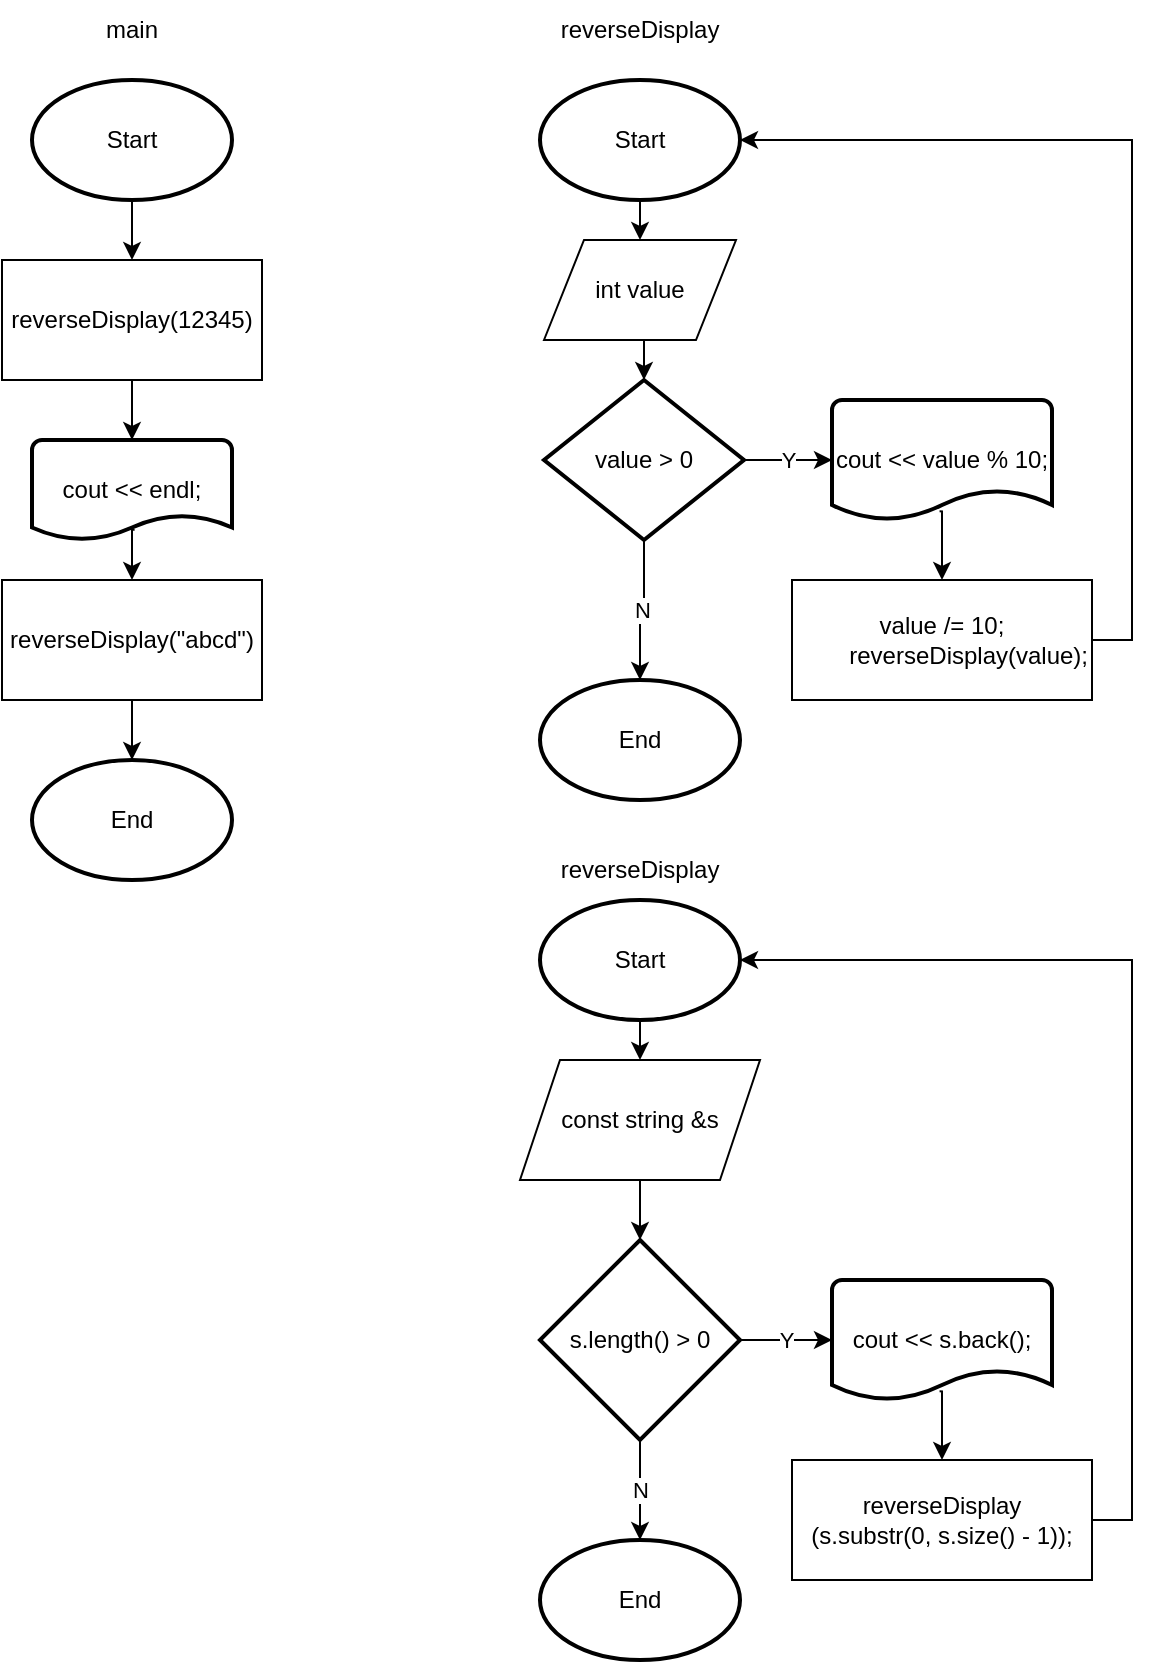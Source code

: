 <mxfile version="21.3.8" type="github">
  <diagram name="페이지-1" id="5ueZ2DrWYhjqE-rU4VgV">
    <mxGraphModel dx="1722" dy="884" grid="1" gridSize="10" guides="1" tooltips="1" connect="1" arrows="1" fold="1" page="1" pageScale="1" pageWidth="827" pageHeight="1169" math="0" shadow="0">
      <root>
        <mxCell id="0" />
        <mxCell id="1" parent="0" />
        <mxCell id="lN9a30b6J-x8Lz3H3lNV-37" style="edgeStyle=orthogonalEdgeStyle;rounded=0;orthogonalLoop=1;jettySize=auto;html=1;exitX=0.5;exitY=1;exitDx=0;exitDy=0;exitPerimeter=0;" edge="1" parent="1" source="lN9a30b6J-x8Lz3H3lNV-1" target="lN9a30b6J-x8Lz3H3lNV-7">
          <mxGeometry relative="1" as="geometry" />
        </mxCell>
        <mxCell id="lN9a30b6J-x8Lz3H3lNV-1" value="Start" style="strokeWidth=2;html=1;shape=mxgraph.flowchart.start_1;whiteSpace=wrap;" vertex="1" parent="1">
          <mxGeometry x="110" y="160" width="100" height="60" as="geometry" />
        </mxCell>
        <mxCell id="lN9a30b6J-x8Lz3H3lNV-2" value="End" style="strokeWidth=2;html=1;shape=mxgraph.flowchart.start_1;whiteSpace=wrap;" vertex="1" parent="1">
          <mxGeometry x="110" y="500" width="100" height="60" as="geometry" />
        </mxCell>
        <mxCell id="lN9a30b6J-x8Lz3H3lNV-3" value="main" style="text;html=1;strokeColor=none;fillColor=none;align=center;verticalAlign=middle;whiteSpace=wrap;rounded=0;" vertex="1" parent="1">
          <mxGeometry x="130" y="120" width="60" height="30" as="geometry" />
        </mxCell>
        <mxCell id="lN9a30b6J-x8Lz3H3lNV-4" value="reverseDisplay" style="text;html=1;strokeColor=none;fillColor=none;align=center;verticalAlign=middle;whiteSpace=wrap;rounded=0;" vertex="1" parent="1">
          <mxGeometry x="384" y="120" width="60" height="30" as="geometry" />
        </mxCell>
        <mxCell id="lN9a30b6J-x8Lz3H3lNV-41" style="edgeStyle=orthogonalEdgeStyle;rounded=0;orthogonalLoop=1;jettySize=auto;html=1;exitX=0.5;exitY=1;exitDx=0;exitDy=0;exitPerimeter=0;entryX=0.5;entryY=0;entryDx=0;entryDy=0;" edge="1" parent="1" source="lN9a30b6J-x8Lz3H3lNV-5" target="lN9a30b6J-x8Lz3H3lNV-36">
          <mxGeometry relative="1" as="geometry" />
        </mxCell>
        <mxCell id="lN9a30b6J-x8Lz3H3lNV-5" value="Start" style="strokeWidth=2;html=1;shape=mxgraph.flowchart.start_1;whiteSpace=wrap;" vertex="1" parent="1">
          <mxGeometry x="364" y="160" width="100" height="60" as="geometry" />
        </mxCell>
        <mxCell id="lN9a30b6J-x8Lz3H3lNV-6" value="End" style="strokeWidth=2;html=1;shape=mxgraph.flowchart.start_1;whiteSpace=wrap;" vertex="1" parent="1">
          <mxGeometry x="364" y="460" width="100" height="60" as="geometry" />
        </mxCell>
        <mxCell id="lN9a30b6J-x8Lz3H3lNV-11" style="edgeStyle=orthogonalEdgeStyle;rounded=0;orthogonalLoop=1;jettySize=auto;html=1;exitX=0.5;exitY=1;exitDx=0;exitDy=0;entryX=0.5;entryY=0;entryDx=0;entryDy=0;entryPerimeter=0;" edge="1" parent="1" source="lN9a30b6J-x8Lz3H3lNV-7" target="lN9a30b6J-x8Lz3H3lNV-9">
          <mxGeometry relative="1" as="geometry" />
        </mxCell>
        <mxCell id="lN9a30b6J-x8Lz3H3lNV-7" value="reverseDisplay(12345)" style="rounded=0;whiteSpace=wrap;html=1;" vertex="1" parent="1">
          <mxGeometry x="95" y="250" width="130" height="60" as="geometry" />
        </mxCell>
        <mxCell id="lN9a30b6J-x8Lz3H3lNV-12" style="edgeStyle=orthogonalEdgeStyle;rounded=0;orthogonalLoop=1;jettySize=auto;html=1;exitX=0.513;exitY=0.897;exitDx=0;exitDy=0;entryX=0.5;entryY=0;entryDx=0;entryDy=0;exitPerimeter=0;" edge="1" parent="1" source="lN9a30b6J-x8Lz3H3lNV-9" target="lN9a30b6J-x8Lz3H3lNV-8">
          <mxGeometry relative="1" as="geometry" />
        </mxCell>
        <mxCell id="lN9a30b6J-x8Lz3H3lNV-13" style="edgeStyle=orthogonalEdgeStyle;rounded=0;orthogonalLoop=1;jettySize=auto;html=1;exitX=0.5;exitY=1;exitDx=0;exitDy=0;entryX=0.5;entryY=0;entryDx=0;entryDy=0;entryPerimeter=0;" edge="1" parent="1" source="lN9a30b6J-x8Lz3H3lNV-8" target="lN9a30b6J-x8Lz3H3lNV-2">
          <mxGeometry relative="1" as="geometry" />
        </mxCell>
        <mxCell id="lN9a30b6J-x8Lz3H3lNV-8" value="reverseDisplay(&quot;abcd&quot;)" style="rounded=0;whiteSpace=wrap;html=1;" vertex="1" parent="1">
          <mxGeometry x="95" y="410" width="130" height="60" as="geometry" />
        </mxCell>
        <mxCell id="lN9a30b6J-x8Lz3H3lNV-9" value="cout &amp;lt;&amp;lt; endl;" style="strokeWidth=2;html=1;shape=mxgraph.flowchart.document2;whiteSpace=wrap;size=0.25;" vertex="1" parent="1">
          <mxGeometry x="110" y="340" width="100" height="50" as="geometry" />
        </mxCell>
        <mxCell id="lN9a30b6J-x8Lz3H3lNV-15" value="N" style="edgeStyle=orthogonalEdgeStyle;rounded=0;orthogonalLoop=1;jettySize=auto;html=1;exitX=0.5;exitY=1;exitDx=0;exitDy=0;exitPerimeter=0;entryX=0.5;entryY=0;entryDx=0;entryDy=0;entryPerimeter=0;" edge="1" parent="1" source="lN9a30b6J-x8Lz3H3lNV-14" target="lN9a30b6J-x8Lz3H3lNV-6">
          <mxGeometry relative="1" as="geometry" />
        </mxCell>
        <mxCell id="lN9a30b6J-x8Lz3H3lNV-19" value="Y" style="edgeStyle=orthogonalEdgeStyle;rounded=0;orthogonalLoop=1;jettySize=auto;html=1;exitX=1;exitY=0.5;exitDx=0;exitDy=0;exitPerimeter=0;entryX=0;entryY=0.5;entryDx=0;entryDy=0;entryPerimeter=0;" edge="1" parent="1" source="lN9a30b6J-x8Lz3H3lNV-14" target="lN9a30b6J-x8Lz3H3lNV-16">
          <mxGeometry relative="1" as="geometry" />
        </mxCell>
        <mxCell id="lN9a30b6J-x8Lz3H3lNV-14" value="value &amp;gt; 0" style="strokeWidth=2;html=1;shape=mxgraph.flowchart.decision;whiteSpace=wrap;" vertex="1" parent="1">
          <mxGeometry x="366" y="310" width="100" height="80" as="geometry" />
        </mxCell>
        <mxCell id="lN9a30b6J-x8Lz3H3lNV-16" value="cout &amp;lt;&amp;lt; value % 10;" style="strokeWidth=2;html=1;shape=mxgraph.flowchart.document2;whiteSpace=wrap;size=0.25;" vertex="1" parent="1">
          <mxGeometry x="510" y="320" width="110" height="60" as="geometry" />
        </mxCell>
        <mxCell id="lN9a30b6J-x8Lz3H3lNV-22" style="edgeStyle=orthogonalEdgeStyle;rounded=0;orthogonalLoop=1;jettySize=auto;html=1;exitX=1;exitY=0.5;exitDx=0;exitDy=0;entryX=1;entryY=0.5;entryDx=0;entryDy=0;entryPerimeter=0;" edge="1" parent="1" source="lN9a30b6J-x8Lz3H3lNV-17" target="lN9a30b6J-x8Lz3H3lNV-5">
          <mxGeometry relative="1" as="geometry">
            <mxPoint x="464" y="220.0" as="targetPoint" />
          </mxGeometry>
        </mxCell>
        <mxCell id="lN9a30b6J-x8Lz3H3lNV-23" style="edgeStyle=orthogonalEdgeStyle;rounded=0;orthogonalLoop=1;jettySize=auto;html=1;exitX=0.489;exitY=0.928;exitDx=0;exitDy=0;entryX=0.5;entryY=0;entryDx=0;entryDy=0;exitPerimeter=0;" edge="1" parent="1" source="lN9a30b6J-x8Lz3H3lNV-16" target="lN9a30b6J-x8Lz3H3lNV-17">
          <mxGeometry relative="1" as="geometry" />
        </mxCell>
        <mxCell id="lN9a30b6J-x8Lz3H3lNV-17" value="value /= 10;&#xa;        reverseDisplay(value);" style="rounded=0;whiteSpace=wrap;html=1;" vertex="1" parent="1">
          <mxGeometry x="490" y="410" width="150" height="60" as="geometry" />
        </mxCell>
        <mxCell id="lN9a30b6J-x8Lz3H3lNV-24" value="reverseDisplay" style="text;html=1;strokeColor=none;fillColor=none;align=center;verticalAlign=middle;whiteSpace=wrap;rounded=0;" vertex="1" parent="1">
          <mxGeometry x="384" y="540" width="60" height="30" as="geometry" />
        </mxCell>
        <mxCell id="lN9a30b6J-x8Lz3H3lNV-39" style="edgeStyle=orthogonalEdgeStyle;rounded=0;orthogonalLoop=1;jettySize=auto;html=1;exitX=0.5;exitY=1;exitDx=0;exitDy=0;exitPerimeter=0;entryX=0.5;entryY=0;entryDx=0;entryDy=0;" edge="1" parent="1" source="lN9a30b6J-x8Lz3H3lNV-26" target="lN9a30b6J-x8Lz3H3lNV-38">
          <mxGeometry relative="1" as="geometry" />
        </mxCell>
        <mxCell id="lN9a30b6J-x8Lz3H3lNV-26" value="Start" style="strokeWidth=2;html=1;shape=mxgraph.flowchart.start_1;whiteSpace=wrap;" vertex="1" parent="1">
          <mxGeometry x="364" y="570" width="100" height="60" as="geometry" />
        </mxCell>
        <mxCell id="lN9a30b6J-x8Lz3H3lNV-27" value="End" style="strokeWidth=2;html=1;shape=mxgraph.flowchart.start_1;whiteSpace=wrap;" vertex="1" parent="1">
          <mxGeometry x="364" y="890" width="100" height="60" as="geometry" />
        </mxCell>
        <mxCell id="lN9a30b6J-x8Lz3H3lNV-28" value="N" style="edgeStyle=orthogonalEdgeStyle;rounded=0;orthogonalLoop=1;jettySize=auto;html=1;exitX=0.5;exitY=1;exitDx=0;exitDy=0;exitPerimeter=0;entryX=0.5;entryY=0;entryDx=0;entryDy=0;entryPerimeter=0;" edge="1" parent="1" source="lN9a30b6J-x8Lz3H3lNV-30" target="lN9a30b6J-x8Lz3H3lNV-27">
          <mxGeometry relative="1" as="geometry" />
        </mxCell>
        <mxCell id="lN9a30b6J-x8Lz3H3lNV-29" value="Y" style="edgeStyle=orthogonalEdgeStyle;rounded=0;orthogonalLoop=1;jettySize=auto;html=1;exitX=1;exitY=0.5;exitDx=0;exitDy=0;exitPerimeter=0;entryX=0;entryY=0.5;entryDx=0;entryDy=0;entryPerimeter=0;" edge="1" parent="1" source="lN9a30b6J-x8Lz3H3lNV-30" target="lN9a30b6J-x8Lz3H3lNV-31">
          <mxGeometry relative="1" as="geometry" />
        </mxCell>
        <mxCell id="lN9a30b6J-x8Lz3H3lNV-30" value="s.length() &amp;gt; 0" style="strokeWidth=2;html=1;shape=mxgraph.flowchart.decision;whiteSpace=wrap;" vertex="1" parent="1">
          <mxGeometry x="364" y="740" width="100" height="100" as="geometry" />
        </mxCell>
        <mxCell id="lN9a30b6J-x8Lz3H3lNV-31" value="cout &amp;lt;&amp;lt; s.back();" style="strokeWidth=2;html=1;shape=mxgraph.flowchart.document2;whiteSpace=wrap;size=0.25;" vertex="1" parent="1">
          <mxGeometry x="510" y="760" width="110" height="60" as="geometry" />
        </mxCell>
        <mxCell id="lN9a30b6J-x8Lz3H3lNV-32" style="edgeStyle=orthogonalEdgeStyle;rounded=0;orthogonalLoop=1;jettySize=auto;html=1;exitX=1;exitY=0.5;exitDx=0;exitDy=0;entryX=1;entryY=0.5;entryDx=0;entryDy=0;entryPerimeter=0;" edge="1" parent="1" source="lN9a30b6J-x8Lz3H3lNV-34" target="lN9a30b6J-x8Lz3H3lNV-26">
          <mxGeometry relative="1" as="geometry" />
        </mxCell>
        <mxCell id="lN9a30b6J-x8Lz3H3lNV-33" style="edgeStyle=orthogonalEdgeStyle;rounded=0;orthogonalLoop=1;jettySize=auto;html=1;exitX=0.489;exitY=0.928;exitDx=0;exitDy=0;entryX=0.5;entryY=0;entryDx=0;entryDy=0;exitPerimeter=0;" edge="1" parent="1" source="lN9a30b6J-x8Lz3H3lNV-31" target="lN9a30b6J-x8Lz3H3lNV-34">
          <mxGeometry relative="1" as="geometry" />
        </mxCell>
        <mxCell id="lN9a30b6J-x8Lz3H3lNV-34" value="reverseDisplay&lt;br&gt;(s.substr(0, s.size() - 1));" style="rounded=0;whiteSpace=wrap;html=1;" vertex="1" parent="1">
          <mxGeometry x="490" y="850" width="150" height="60" as="geometry" />
        </mxCell>
        <mxCell id="lN9a30b6J-x8Lz3H3lNV-42" style="edgeStyle=orthogonalEdgeStyle;rounded=0;orthogonalLoop=1;jettySize=auto;html=1;exitX=0.5;exitY=1;exitDx=0;exitDy=0;entryX=0.5;entryY=0;entryDx=0;entryDy=0;entryPerimeter=0;" edge="1" parent="1" source="lN9a30b6J-x8Lz3H3lNV-36" target="lN9a30b6J-x8Lz3H3lNV-14">
          <mxGeometry relative="1" as="geometry" />
        </mxCell>
        <mxCell id="lN9a30b6J-x8Lz3H3lNV-36" value="int value" style="shape=parallelogram;perimeter=parallelogramPerimeter;whiteSpace=wrap;html=1;fixedSize=1;" vertex="1" parent="1">
          <mxGeometry x="366" y="240" width="96" height="50" as="geometry" />
        </mxCell>
        <mxCell id="lN9a30b6J-x8Lz3H3lNV-40" style="edgeStyle=orthogonalEdgeStyle;rounded=0;orthogonalLoop=1;jettySize=auto;html=1;exitX=0.5;exitY=1;exitDx=0;exitDy=0;entryX=0.5;entryY=0;entryDx=0;entryDy=0;entryPerimeter=0;" edge="1" parent="1" source="lN9a30b6J-x8Lz3H3lNV-38" target="lN9a30b6J-x8Lz3H3lNV-30">
          <mxGeometry relative="1" as="geometry" />
        </mxCell>
        <mxCell id="lN9a30b6J-x8Lz3H3lNV-38" value="const string &amp;amp;s" style="shape=parallelogram;perimeter=parallelogramPerimeter;whiteSpace=wrap;html=1;fixedSize=1;" vertex="1" parent="1">
          <mxGeometry x="354" y="650" width="120" height="60" as="geometry" />
        </mxCell>
      </root>
    </mxGraphModel>
  </diagram>
</mxfile>
